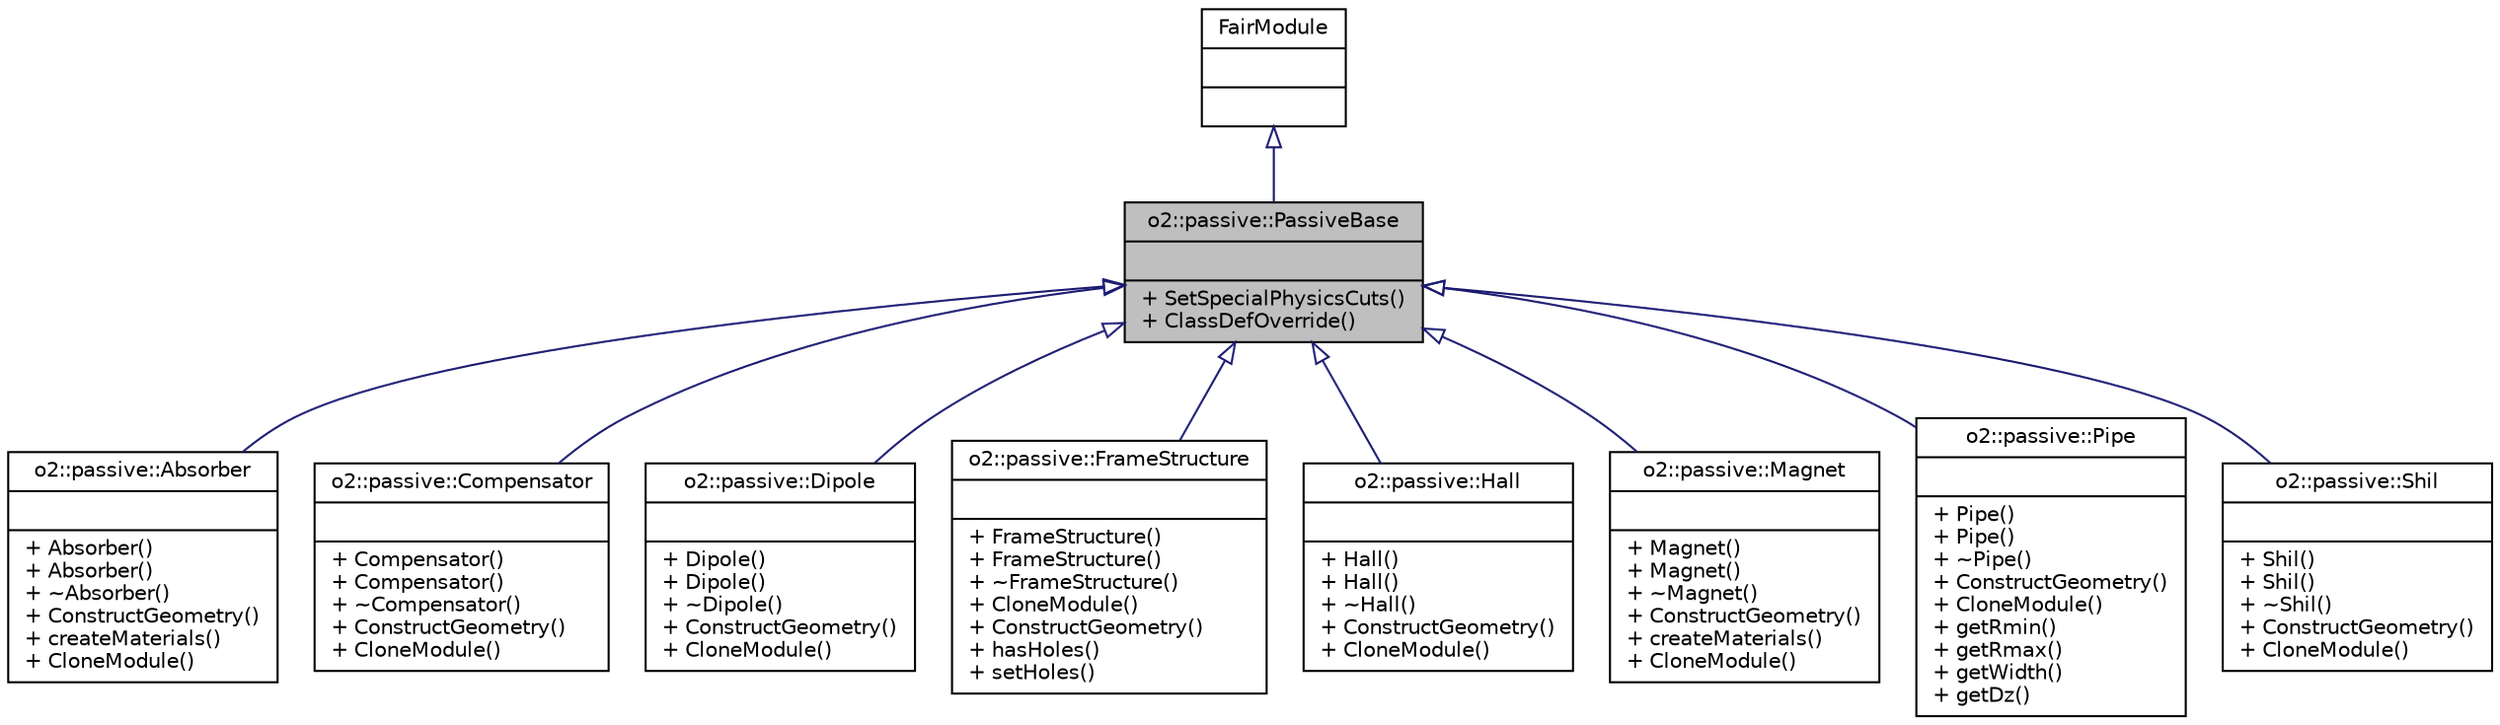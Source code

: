 digraph "o2::passive::PassiveBase"
{
 // INTERACTIVE_SVG=YES
  bgcolor="transparent";
  edge [fontname="Helvetica",fontsize="10",labelfontname="Helvetica",labelfontsize="10"];
  node [fontname="Helvetica",fontsize="10",shape=record];
  Node0 [label="{o2::passive::PassiveBase\n||+ SetSpecialPhysicsCuts()\l+ ClassDefOverride()\l}",height=0.2,width=0.4,color="black", fillcolor="grey75", style="filled", fontcolor="black"];
  Node1 -> Node0 [dir="back",color="midnightblue",fontsize="10",style="solid",arrowtail="onormal",fontname="Helvetica"];
  Node1 [label="{FairModule\n||}",height=0.2,width=0.4,color="black",URL="$d4/d06/classFairModule.html"];
  Node0 -> Node2 [dir="back",color="midnightblue",fontsize="10",style="solid",arrowtail="onormal",fontname="Helvetica"];
  Node2 [label="{o2::passive::Absorber\n||+ Absorber()\l+ Absorber()\l+ ~Absorber()\l+ ConstructGeometry()\l+ createMaterials()\l+ CloneModule()\l}",height=0.2,width=0.4,color="black",URL="$d7/d12/classo2_1_1passive_1_1Absorber.html"];
  Node0 -> Node3 [dir="back",color="midnightblue",fontsize="10",style="solid",arrowtail="onormal",fontname="Helvetica"];
  Node3 [label="{o2::passive::Compensator\n||+ Compensator()\l+ Compensator()\l+ ~Compensator()\l+ ConstructGeometry()\l+ CloneModule()\l}",height=0.2,width=0.4,color="black",URL="$d9/d93/classo2_1_1passive_1_1Compensator.html"];
  Node0 -> Node4 [dir="back",color="midnightblue",fontsize="10",style="solid",arrowtail="onormal",fontname="Helvetica"];
  Node4 [label="{o2::passive::Dipole\n||+ Dipole()\l+ Dipole()\l+ ~Dipole()\l+ ConstructGeometry()\l+ CloneModule()\l}",height=0.2,width=0.4,color="black",URL="$d2/d54/classo2_1_1passive_1_1Dipole.html"];
  Node0 -> Node5 [dir="back",color="midnightblue",fontsize="10",style="solid",arrowtail="onormal",fontname="Helvetica"];
  Node5 [label="{o2::passive::FrameStructure\n||+ FrameStructure()\l+ FrameStructure()\l+ ~FrameStructure()\l+ CloneModule()\l+ ConstructGeometry()\l+ hasHoles()\l+ setHoles()\l}",height=0.2,width=0.4,color="black",URL="$de/db8/classo2_1_1passive_1_1FrameStructure.html"];
  Node0 -> Node6 [dir="back",color="midnightblue",fontsize="10",style="solid",arrowtail="onormal",fontname="Helvetica"];
  Node6 [label="{o2::passive::Hall\n||+ Hall()\l+ Hall()\l+ ~Hall()\l+ ConstructGeometry()\l+ CloneModule()\l}",height=0.2,width=0.4,color="black",URL="$d3/d82/classo2_1_1passive_1_1Hall.html"];
  Node0 -> Node7 [dir="back",color="midnightblue",fontsize="10",style="solid",arrowtail="onormal",fontname="Helvetica"];
  Node7 [label="{o2::passive::Magnet\n||+ Magnet()\l+ Magnet()\l+ ~Magnet()\l+ ConstructGeometry()\l+ createMaterials()\l+ CloneModule()\l}",height=0.2,width=0.4,color="black",URL="$d2/dc7/classo2_1_1passive_1_1Magnet.html"];
  Node0 -> Node8 [dir="back",color="midnightblue",fontsize="10",style="solid",arrowtail="onormal",fontname="Helvetica"];
  Node8 [label="{o2::passive::Pipe\n||+ Pipe()\l+ Pipe()\l+ ~Pipe()\l+ ConstructGeometry()\l+ CloneModule()\l+ getRmin()\l+ getRmax()\l+ getWidth()\l+ getDz()\l}",height=0.2,width=0.4,color="black",URL="$d0/d9b/classo2_1_1passive_1_1Pipe.html"];
  Node0 -> Node9 [dir="back",color="midnightblue",fontsize="10",style="solid",arrowtail="onormal",fontname="Helvetica"];
  Node9 [label="{o2::passive::Shil\n||+ Shil()\l+ Shil()\l+ ~Shil()\l+ ConstructGeometry()\l+ CloneModule()\l}",height=0.2,width=0.4,color="black",URL="$dc/d7a/classo2_1_1passive_1_1Shil.html"];
}
